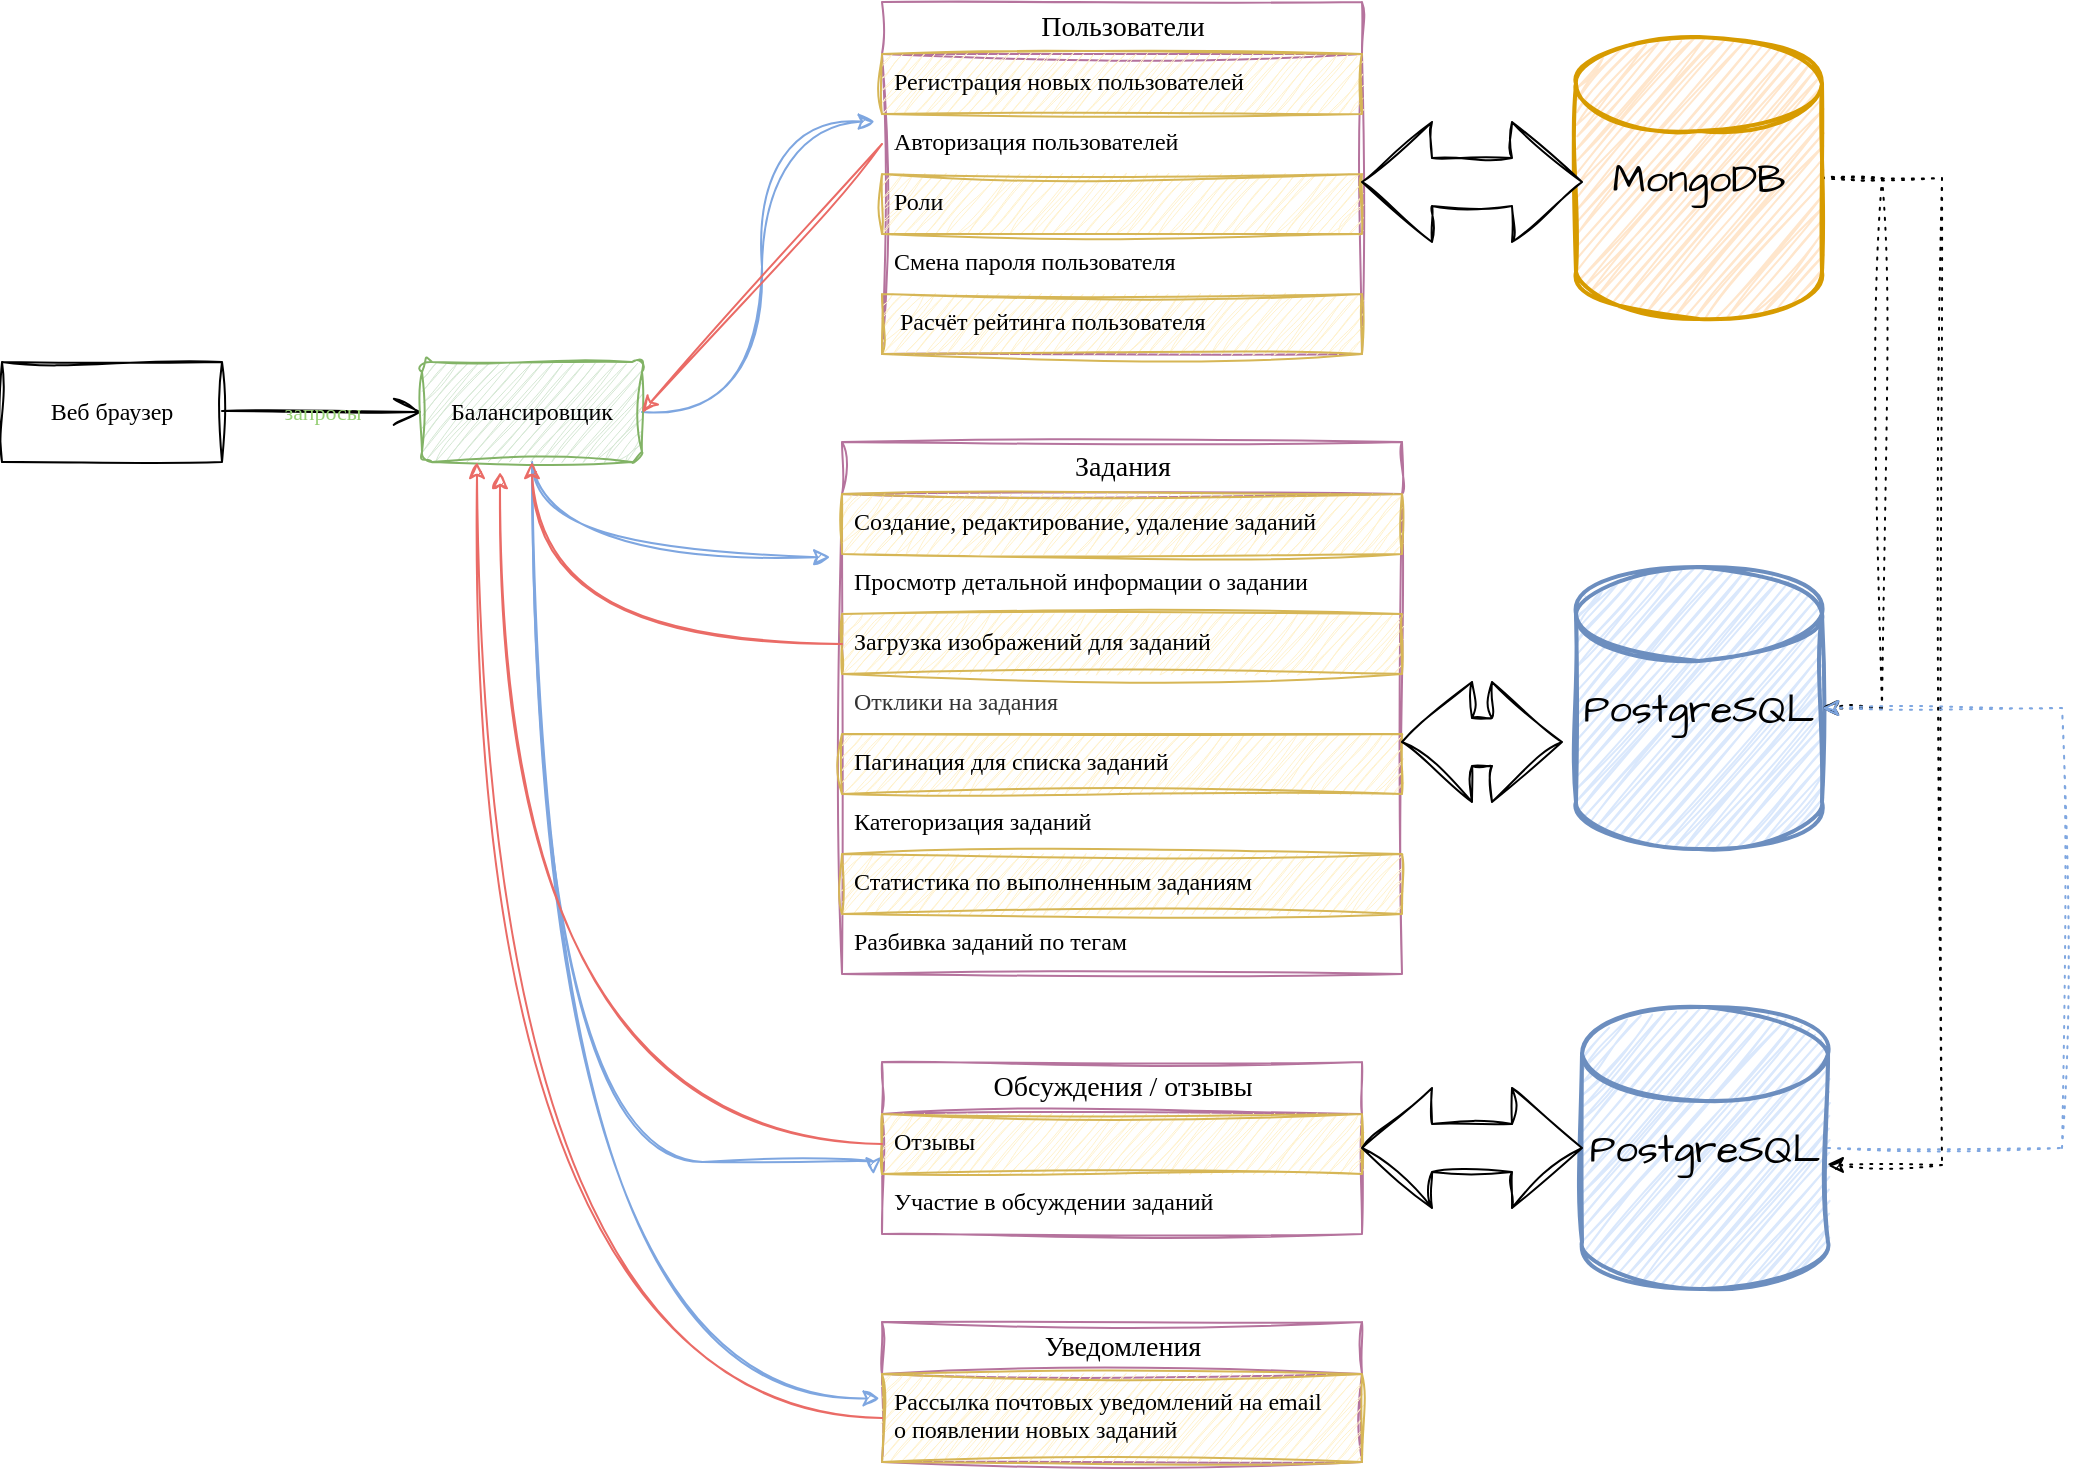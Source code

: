 <mxfile version="21.6.2" type="device">
  <diagram name="Страница 1" id="oFCoiIuU64pQYB3BOULb">
    <mxGraphModel dx="1500" dy="877" grid="1" gridSize="10" guides="1" tooltips="1" connect="1" arrows="1" fold="1" page="1" pageScale="1" pageWidth="827" pageHeight="1169" math="0" shadow="0">
      <root>
        <mxCell id="0" />
        <mxCell id="1" parent="0" />
        <mxCell id="fGo1om18mZqX5DlZngLG-1" value="Веб браузер" style="html=1;whiteSpace=wrap;sketch=1;curveFitting=1;jiggle=2;fontFamily=Comic Sans MS;labelBackgroundColor=none;" vertex="1" parent="1">
          <mxGeometry x="40" y="240" width="110" height="50" as="geometry" />
        </mxCell>
        <mxCell id="fGo1om18mZqX5DlZngLG-3" value="&lt;font color=&quot;#97d077&quot;&gt;запросы&lt;/font&gt;" style="endArrow=open;endFill=1;endSize=12;html=1;rounded=0;fontFamily=Comic Sans MS;verticalAlign=middle;shadow=0;sketch=1;curveFitting=1;jiggle=2;labelBackgroundColor=none;fontColor=default;" edge="1" parent="1">
          <mxGeometry width="160" relative="1" as="geometry">
            <mxPoint x="150" y="264.5" as="sourcePoint" />
            <mxPoint x="250" y="265" as="targetPoint" />
          </mxGeometry>
        </mxCell>
        <mxCell id="fGo1om18mZqX5DlZngLG-16" style="edgeStyle=orthogonalEdgeStyle;rounded=0;sketch=1;hachureGap=4;jiggle=2;curveFitting=1;orthogonalLoop=1;jettySize=auto;html=1;entryX=-0.021;entryY=0.053;entryDx=0;entryDy=0;entryPerimeter=0;fontFamily=Comic Sans MS;fontSize=16;curved=1;strokeColor=#7EA6E0;" edge="1" parent="1" source="fGo1om18mZqX5DlZngLG-5" target="fGo1om18mZqX5DlZngLG-12">
          <mxGeometry relative="1" as="geometry" />
        </mxCell>
        <mxCell id="fGo1om18mZqX5DlZngLG-17" style="edgeStyle=orthogonalEdgeStyle;rounded=0;sketch=1;hachureGap=4;jiggle=2;curveFitting=1;orthogonalLoop=1;jettySize=auto;html=1;exitX=1;exitY=0.5;exitDx=0;exitDy=0;entryX=-0.015;entryY=1.127;entryDx=0;entryDy=0;entryPerimeter=0;fontFamily=Comic Sans MS;fontSize=16;curved=1;strokeColor=#7EA6E0;" edge="1" parent="1" source="fGo1om18mZqX5DlZngLG-5" target="fGo1om18mZqX5DlZngLG-7">
          <mxGeometry relative="1" as="geometry" />
        </mxCell>
        <mxCell id="fGo1om18mZqX5DlZngLG-37" style="edgeStyle=orthogonalEdgeStyle;rounded=0;sketch=1;hachureGap=4;jiggle=2;curveFitting=1;orthogonalLoop=1;jettySize=auto;html=1;exitX=0.5;exitY=1;exitDx=0;exitDy=0;entryX=-0.018;entryY=1.007;entryDx=0;entryDy=0;entryPerimeter=0;fontFamily=Architects Daughter;fontSource=https%3A%2F%2Ffonts.googleapis.com%2Fcss%3Ffamily%3DArchitects%2BDaughter;fontSize=16;curved=1;strokeColor=#7EA6E0;" edge="1" parent="1" source="fGo1om18mZqX5DlZngLG-5" target="fGo1om18mZqX5DlZngLG-32">
          <mxGeometry relative="1" as="geometry">
            <Array as="points">
              <mxPoint x="305" y="640" />
              <mxPoint x="476" y="640" />
            </Array>
          </mxGeometry>
        </mxCell>
        <mxCell id="fGo1om18mZqX5DlZngLG-42" style="edgeStyle=orthogonalEdgeStyle;rounded=0;sketch=1;hachureGap=4;jiggle=2;curveFitting=1;orthogonalLoop=1;jettySize=auto;html=1;exitX=0.5;exitY=1;exitDx=0;exitDy=0;entryX=-0.005;entryY=0.277;entryDx=0;entryDy=0;entryPerimeter=0;fontFamily=Architects Daughter;fontSource=https%3A%2F%2Ffonts.googleapis.com%2Fcss%3Ffamily%3DArchitects%2BDaughter;fontSize=16;curved=1;strokeColor=#7EA6E0;" edge="1" parent="1" source="fGo1om18mZqX5DlZngLG-5" target="fGo1om18mZqX5DlZngLG-40">
          <mxGeometry relative="1" as="geometry" />
        </mxCell>
        <mxCell id="fGo1om18mZqX5DlZngLG-5" value="Балансировщик" style="rounded=1;arcSize=10;whiteSpace=wrap;html=1;align=center;sketch=1;jiggle=2;curveFitting=1;fontFamily=Comic Sans MS;fontSize=12;labelBackgroundColor=none;fillColor=#d5e8d4;strokeColor=#82b366;" vertex="1" parent="1">
          <mxGeometry x="250" y="240" width="110" height="50" as="geometry" />
        </mxCell>
        <mxCell id="fGo1om18mZqX5DlZngLG-6" value="Пользователи" style="swimlane;fontStyle=0;childLayout=stackLayout;horizontal=1;startSize=26;horizontalStack=0;resizeParent=1;resizeParentMax=0;resizeLast=0;collapsible=1;marginBottom=0;align=center;fontSize=14;sketch=1;jiggle=2;curveFitting=1;fontFamily=Comic Sans MS;html=1;labelBackgroundColor=none;strokeColor=#B5739D;" vertex="1" parent="1">
          <mxGeometry x="480" y="60" width="240" height="176" as="geometry" />
        </mxCell>
        <mxCell id="fGo1om18mZqX5DlZngLG-7" value="Регистрация новых пользователей" style="text;strokeColor=#d6b656;fillColor=#fff2cc;spacingLeft=4;spacingRight=4;overflow=hidden;rotatable=0;points=[[0,0.5],[1,0.5]];portConstraint=eastwest;fontSize=12;whiteSpace=wrap;html=1;fontFamily=Comic Sans MS;sketch=1;curveFitting=1;jiggle=2;labelBackgroundColor=none;" vertex="1" parent="fGo1om18mZqX5DlZngLG-6">
          <mxGeometry y="26" width="240" height="30" as="geometry" />
        </mxCell>
        <mxCell id="fGo1om18mZqX5DlZngLG-8" value="Авторизация пользователей" style="text;spacingLeft=4;spacingRight=4;overflow=hidden;rotatable=0;points=[[0,0.5],[1,0.5]];portConstraint=eastwest;fontSize=12;whiteSpace=wrap;html=1;fontFamily=Comic Sans MS;sketch=1;curveFitting=1;jiggle=2;labelBackgroundColor=none;" vertex="1" parent="fGo1om18mZqX5DlZngLG-6">
          <mxGeometry y="56" width="240" height="30" as="geometry" />
        </mxCell>
        <mxCell id="fGo1om18mZqX5DlZngLG-9" value="Роли" style="text;strokeColor=#d6b656;fillColor=#fff2cc;spacingLeft=4;spacingRight=4;overflow=hidden;rotatable=0;points=[[0,0.5],[1,0.5]];portConstraint=eastwest;fontSize=12;whiteSpace=wrap;html=1;fontFamily=Comic Sans MS;sketch=1;curveFitting=1;jiggle=2;labelBackgroundColor=none;" vertex="1" parent="fGo1om18mZqX5DlZngLG-6">
          <mxGeometry y="86" width="240" height="30" as="geometry" />
        </mxCell>
        <mxCell id="fGo1om18mZqX5DlZngLG-23" value="Смена пароля пользователя" style="text;spacingLeft=4;spacingRight=4;overflow=hidden;rotatable=0;points=[[0,0.5],[1,0.5]];portConstraint=eastwest;fontSize=12;whiteSpace=wrap;html=1;fontFamily=Comic Sans MS;sketch=1;curveFitting=1;jiggle=2;labelBackgroundColor=none;" vertex="1" parent="fGo1om18mZqX5DlZngLG-6">
          <mxGeometry y="116" width="240" height="30" as="geometry" />
        </mxCell>
        <mxCell id="fGo1om18mZqX5DlZngLG-24" value="&amp;nbsp;Расчёт рейтинга пользователя" style="text;strokeColor=#d6b656;fillColor=#fff2cc;spacingLeft=4;spacingRight=4;overflow=hidden;rotatable=0;points=[[0,0.5],[1,0.5]];portConstraint=eastwest;fontSize=12;whiteSpace=wrap;html=1;fontFamily=Comic Sans MS;sketch=1;curveFitting=1;jiggle=2;labelBackgroundColor=none;" vertex="1" parent="fGo1om18mZqX5DlZngLG-6">
          <mxGeometry y="146" width="240" height="30" as="geometry" />
        </mxCell>
        <mxCell id="fGo1om18mZqX5DlZngLG-10" value="Задания" style="swimlane;fontStyle=0;childLayout=stackLayout;horizontal=1;startSize=26;horizontalStack=0;resizeParent=1;resizeParentMax=0;resizeLast=0;collapsible=1;marginBottom=0;align=center;fontSize=14;sketch=1;jiggle=2;curveFitting=1;fontFamily=Comic Sans MS;html=1;labelBackgroundColor=none;strokeColor=#B5739D;" vertex="1" parent="1">
          <mxGeometry x="460" y="280" width="280" height="266" as="geometry">
            <mxRectangle x="480" y="207" width="100" height="30" as="alternateBounds" />
          </mxGeometry>
        </mxCell>
        <mxCell id="fGo1om18mZqX5DlZngLG-11" value="Создание, редактирование, удаление заданий" style="text;strokeColor=#d6b656;fillColor=#fff2cc;spacingLeft=4;spacingRight=4;overflow=hidden;rotatable=0;points=[[0,0.5],[1,0.5]];portConstraint=eastwest;fontSize=12;whiteSpace=wrap;html=1;fontFamily=Comic Sans MS;sketch=1;curveFitting=1;jiggle=2;labelBackgroundColor=none;" vertex="1" parent="fGo1om18mZqX5DlZngLG-10">
          <mxGeometry y="26" width="280" height="30" as="geometry" />
        </mxCell>
        <mxCell id="fGo1om18mZqX5DlZngLG-12" value="Просмотр детальной информации о&amp;nbsp;задании" style="text;spacingLeft=4;spacingRight=4;overflow=hidden;rotatable=0;points=[[0,0.5],[1,0.5]];portConstraint=eastwest;fontSize=12;whiteSpace=wrap;html=1;fontFamily=Comic Sans MS;sketch=1;curveFitting=1;jiggle=2;labelBackgroundColor=none;" vertex="1" parent="fGo1om18mZqX5DlZngLG-10">
          <mxGeometry y="56" width="280" height="30" as="geometry" />
        </mxCell>
        <mxCell id="fGo1om18mZqX5DlZngLG-13" value="Загрузка изображений для заданий" style="text;strokeColor=#d6b656;fillColor=#fff2cc;spacingLeft=4;spacingRight=4;overflow=hidden;rotatable=0;points=[[0,0.5],[1,0.5]];portConstraint=eastwest;fontSize=12;whiteSpace=wrap;html=1;fontFamily=Comic Sans MS;sketch=1;curveFitting=1;jiggle=2;labelBackgroundColor=none;" vertex="1" parent="fGo1om18mZqX5DlZngLG-10">
          <mxGeometry y="86" width="280" height="30" as="geometry" />
        </mxCell>
        <mxCell id="fGo1om18mZqX5DlZngLG-20" value="&lt;span style=&quot;color: rgb(51, 51, 51); font-style: normal; font-variant-ligatures: none; font-variant-caps: normal; font-weight: 400; letter-spacing: normal; orphans: 2; text-align: start; text-indent: 0px; text-transform: none; widows: 2; word-spacing: 0px; -webkit-text-stroke-width: 0px; background-color: rgb(255, 255, 255); text-decoration-thickness: initial; text-decoration-style: initial; text-decoration-color: initial; float: none; display: inline !important;&quot;&gt;&lt;font style=&quot;font-size: 12px;&quot;&gt;Отклики на&amp;nbsp;задания&lt;/font&gt;&lt;/span&gt;" style="text;spacingLeft=4;spacingRight=4;overflow=hidden;rotatable=0;points=[[0,0.5],[1,0.5]];portConstraint=eastwest;fontSize=12;whiteSpace=wrap;html=1;fontFamily=Comic Sans MS;sketch=1;curveFitting=1;jiggle=2;labelBackgroundColor=none;" vertex="1" parent="fGo1om18mZqX5DlZngLG-10">
          <mxGeometry y="116" width="280" height="30" as="geometry" />
        </mxCell>
        <mxCell id="fGo1om18mZqX5DlZngLG-21" value="Пагинация для списка заданий" style="text;strokeColor=#d6b656;fillColor=#fff2cc;spacingLeft=4;spacingRight=4;overflow=hidden;rotatable=0;points=[[0,0.5],[1,0.5]];portConstraint=eastwest;fontSize=12;whiteSpace=wrap;html=1;fontFamily=Comic Sans MS;sketch=1;curveFitting=1;jiggle=2;labelBackgroundColor=none;" vertex="1" parent="fGo1om18mZqX5DlZngLG-10">
          <mxGeometry y="146" width="280" height="30" as="geometry" />
        </mxCell>
        <mxCell id="fGo1om18mZqX5DlZngLG-25" value="Категоризация заданий" style="text;spacingLeft=4;spacingRight=4;overflow=hidden;rotatable=0;points=[[0,0.5],[1,0.5]];portConstraint=eastwest;fontSize=12;whiteSpace=wrap;html=1;fontFamily=Comic Sans MS;sketch=1;curveFitting=1;jiggle=2;labelBackgroundColor=none;" vertex="1" parent="fGo1om18mZqX5DlZngLG-10">
          <mxGeometry y="176" width="280" height="30" as="geometry" />
        </mxCell>
        <mxCell id="fGo1om18mZqX5DlZngLG-29" value="Статистика по&amp;nbsp;выполненным заданиям" style="text;spacingLeft=4;spacingRight=4;overflow=hidden;rotatable=0;points=[[0,0.5],[1,0.5]];portConstraint=eastwest;fontSize=12;whiteSpace=wrap;html=1;fontFamily=Comic Sans MS;sketch=1;curveFitting=1;jiggle=2;labelBackgroundColor=none;fillColor=#fff2cc;strokeColor=#d6b656;" vertex="1" parent="fGo1om18mZqX5DlZngLG-10">
          <mxGeometry y="206" width="280" height="30" as="geometry" />
        </mxCell>
        <mxCell id="fGo1om18mZqX5DlZngLG-30" value="Разбивка заданий по&amp;nbsp;тегам" style="text;spacingLeft=4;spacingRight=4;overflow=hidden;rotatable=0;points=[[0,0.5],[1,0.5]];portConstraint=eastwest;fontSize=12;whiteSpace=wrap;html=1;fontFamily=Comic Sans MS;sketch=1;curveFitting=1;jiggle=2;labelBackgroundColor=none;" vertex="1" parent="fGo1om18mZqX5DlZngLG-10">
          <mxGeometry y="236" width="280" height="30" as="geometry" />
        </mxCell>
        <mxCell id="fGo1om18mZqX5DlZngLG-26" style="rounded=0;sketch=1;hachureGap=4;jiggle=2;curveFitting=1;orthogonalLoop=1;jettySize=auto;html=1;exitX=0;exitY=0.5;exitDx=0;exitDy=0;entryX=1;entryY=0.5;entryDx=0;entryDy=0;fontFamily=Architects Daughter;fontSource=https%3A%2F%2Ffonts.googleapis.com%2Fcss%3Ffamily%3DArchitects%2BDaughter;fontSize=16;elbow=vertical;strokeColor=#EA6B66;" edge="1" parent="1" source="fGo1om18mZqX5DlZngLG-8" target="fGo1om18mZqX5DlZngLG-5">
          <mxGeometry relative="1" as="geometry" />
        </mxCell>
        <mxCell id="fGo1om18mZqX5DlZngLG-28" style="edgeStyle=orthogonalEdgeStyle;rounded=0;sketch=1;hachureGap=4;jiggle=2;curveFitting=1;orthogonalLoop=1;jettySize=auto;html=1;exitX=0;exitY=0.5;exitDx=0;exitDy=0;entryX=0.5;entryY=1;entryDx=0;entryDy=0;fontFamily=Architects Daughter;fontSource=https%3A%2F%2Ffonts.googleapis.com%2Fcss%3Ffamily%3DArchitects%2BDaughter;fontSize=16;curved=1;strokeColor=#EA6B66;" edge="1" parent="1" source="fGo1om18mZqX5DlZngLG-13" target="fGo1om18mZqX5DlZngLG-5">
          <mxGeometry relative="1" as="geometry" />
        </mxCell>
        <mxCell id="fGo1om18mZqX5DlZngLG-31" value="Обсуждения / отзывы" style="swimlane;fontStyle=0;childLayout=stackLayout;horizontal=1;startSize=26;horizontalStack=0;resizeParent=1;resizeParentMax=0;resizeLast=0;collapsible=1;marginBottom=0;align=center;fontSize=14;sketch=1;jiggle=2;curveFitting=1;fontFamily=Comic Sans MS;html=1;labelBackgroundColor=none;strokeColor=#B5739D;" vertex="1" parent="1">
          <mxGeometry x="480" y="590" width="240" height="86" as="geometry" />
        </mxCell>
        <mxCell id="fGo1om18mZqX5DlZngLG-32" value="Отзывы" style="text;strokeColor=#d6b656;fillColor=#fff2cc;spacingLeft=4;spacingRight=4;overflow=hidden;rotatable=0;points=[[0,0.5],[1,0.5]];portConstraint=eastwest;fontSize=12;whiteSpace=wrap;html=1;fontFamily=Comic Sans MS;sketch=1;curveFitting=1;jiggle=2;labelBackgroundColor=none;" vertex="1" parent="fGo1om18mZqX5DlZngLG-31">
          <mxGeometry y="26" width="240" height="30" as="geometry" />
        </mxCell>
        <mxCell id="fGo1om18mZqX5DlZngLG-33" value="Участие в&amp;nbsp;обсуждении заданий" style="text;spacingLeft=4;spacingRight=4;overflow=hidden;rotatable=0;points=[[0,0.5],[1,0.5]];portConstraint=eastwest;fontSize=12;whiteSpace=wrap;html=1;fontFamily=Comic Sans MS;sketch=1;curveFitting=1;jiggle=2;labelBackgroundColor=none;" vertex="1" parent="fGo1om18mZqX5DlZngLG-31">
          <mxGeometry y="56" width="240" height="30" as="geometry" />
        </mxCell>
        <mxCell id="fGo1om18mZqX5DlZngLG-38" style="edgeStyle=orthogonalEdgeStyle;rounded=0;sketch=1;hachureGap=4;jiggle=2;curveFitting=1;orthogonalLoop=1;jettySize=auto;html=1;exitX=0;exitY=0.5;exitDx=0;exitDy=0;fontFamily=Architects Daughter;fontSource=https%3A%2F%2Ffonts.googleapis.com%2Fcss%3Ffamily%3DArchitects%2BDaughter;fontSize=16;curved=1;strokeColor=#EA6B66;" edge="1" parent="1" source="fGo1om18mZqX5DlZngLG-32">
          <mxGeometry relative="1" as="geometry">
            <mxPoint x="289" y="295" as="targetPoint" />
          </mxGeometry>
        </mxCell>
        <mxCell id="fGo1om18mZqX5DlZngLG-39" value="Уведомления" style="swimlane;fontStyle=0;childLayout=stackLayout;horizontal=1;startSize=26;horizontalStack=0;resizeParent=1;resizeParentMax=0;resizeLast=0;collapsible=1;marginBottom=0;align=center;fontSize=14;sketch=1;jiggle=2;curveFitting=1;fontFamily=Comic Sans MS;html=1;labelBackgroundColor=none;strokeColor=#B5739D;" vertex="1" parent="1">
          <mxGeometry x="480" y="720" width="240" height="70" as="geometry" />
        </mxCell>
        <mxCell id="fGo1om18mZqX5DlZngLG-40" value="Рассылка почтовых уведомлений на&amp;nbsp;email о&amp;nbsp;появлении новых заданий" style="text;strokeColor=#d6b656;fillColor=#fff2cc;spacingLeft=4;spacingRight=4;overflow=hidden;rotatable=0;points=[[0,0.5],[1,0.5]];portConstraint=eastwest;fontSize=12;whiteSpace=wrap;html=1;fontFamily=Comic Sans MS;sketch=1;curveFitting=1;jiggle=2;labelBackgroundColor=none;" vertex="1" parent="fGo1om18mZqX5DlZngLG-39">
          <mxGeometry y="26" width="240" height="44" as="geometry" />
        </mxCell>
        <mxCell id="fGo1om18mZqX5DlZngLG-43" style="edgeStyle=orthogonalEdgeStyle;rounded=0;sketch=1;hachureGap=4;jiggle=2;curveFitting=1;orthogonalLoop=1;jettySize=auto;html=1;exitX=0;exitY=0.5;exitDx=0;exitDy=0;entryX=0.25;entryY=1;entryDx=0;entryDy=0;fontFamily=Architects Daughter;fontSource=https%3A%2F%2Ffonts.googleapis.com%2Fcss%3Ffamily%3DArchitects%2BDaughter;fontSize=16;curved=1;strokeColor=#EA6B66;" edge="1" parent="1" source="fGo1om18mZqX5DlZngLG-40" target="fGo1om18mZqX5DlZngLG-5">
          <mxGeometry relative="1" as="geometry" />
        </mxCell>
        <mxCell id="fGo1om18mZqX5DlZngLG-44" value="PostgreSQL" style="strokeWidth=2;html=1;shape=mxgraph.flowchart.database;whiteSpace=wrap;sketch=1;hachureGap=4;jiggle=2;curveFitting=1;fontFamily=Architects Daughter;fontSource=https%3A%2F%2Ffonts.googleapis.com%2Fcss%3Ffamily%3DArchitects%2BDaughter;fontSize=20;fillColor=#dae8fc;strokeColor=#6c8ebf;" vertex="1" parent="1">
          <mxGeometry x="827" y="342.5" width="123" height="141" as="geometry" />
        </mxCell>
        <mxCell id="fGo1om18mZqX5DlZngLG-51" style="edgeStyle=entityRelationEdgeStyle;rounded=0;sketch=1;hachureGap=4;jiggle=2;curveFitting=1;orthogonalLoop=1;jettySize=auto;html=1;exitX=1;exitY=0.5;exitDx=0;exitDy=0;exitPerimeter=0;entryX=1;entryY=0.5;entryDx=0;entryDy=0;entryPerimeter=0;fontFamily=Architects Daughter;fontSource=https%3A%2F%2Ffonts.googleapis.com%2Fcss%3Ffamily%3DArchitects%2BDaughter;fontSize=16;dashed=1;dashPattern=1 4;" edge="1" parent="1" source="fGo1om18mZqX5DlZngLG-45" target="fGo1om18mZqX5DlZngLG-44">
          <mxGeometry relative="1" as="geometry" />
        </mxCell>
        <mxCell id="fGo1om18mZqX5DlZngLG-52" style="edgeStyle=orthogonalEdgeStyle;rounded=0;sketch=1;hachureGap=4;jiggle=2;curveFitting=1;orthogonalLoop=1;jettySize=auto;html=1;exitX=1;exitY=0.5;exitDx=0;exitDy=0;exitPerimeter=0;entryX=0.995;entryY=0.56;entryDx=0;entryDy=0;entryPerimeter=0;fontFamily=Architects Daughter;fontSource=https%3A%2F%2Ffonts.googleapis.com%2Fcss%3Ffamily%3DArchitects%2BDaughter;fontSize=16;dashed=1;dashPattern=1 4;" edge="1" parent="1" source="fGo1om18mZqX5DlZngLG-45" target="fGo1om18mZqX5DlZngLG-46">
          <mxGeometry relative="1" as="geometry">
            <Array as="points">
              <mxPoint x="1010" y="148" />
              <mxPoint x="1010" y="642" />
            </Array>
          </mxGeometry>
        </mxCell>
        <mxCell id="fGo1om18mZqX5DlZngLG-45" value="MongoDB" style="strokeWidth=2;html=1;shape=mxgraph.flowchart.database;whiteSpace=wrap;sketch=1;hachureGap=4;jiggle=2;curveFitting=1;fontFamily=Architects Daughter;fontSource=https%3A%2F%2Ffonts.googleapis.com%2Fcss%3Ffamily%3DArchitects%2BDaughter;fontSize=20;fillColor=#ffe6cc;strokeColor=#d79b00;" vertex="1" parent="1">
          <mxGeometry x="827" y="77.5" width="123" height="141" as="geometry" />
        </mxCell>
        <mxCell id="fGo1om18mZqX5DlZngLG-53" style="edgeStyle=orthogonalEdgeStyle;rounded=0;sketch=1;hachureGap=4;jiggle=2;curveFitting=1;orthogonalLoop=1;jettySize=auto;html=1;exitX=1;exitY=0.5;exitDx=0;exitDy=0;exitPerimeter=0;entryX=1;entryY=0.5;entryDx=0;entryDy=0;entryPerimeter=0;fontFamily=Architects Daughter;fontSource=https%3A%2F%2Ffonts.googleapis.com%2Fcss%3Ffamily%3DArchitects%2BDaughter;fontSize=16;strokeColor=#7EA6E0;dashed=1;dashPattern=1 4;" edge="1" parent="1" source="fGo1om18mZqX5DlZngLG-46" target="fGo1om18mZqX5DlZngLG-44">
          <mxGeometry relative="1" as="geometry">
            <Array as="points">
              <mxPoint x="1070" y="633" />
              <mxPoint x="1070" y="413" />
            </Array>
          </mxGeometry>
        </mxCell>
        <mxCell id="fGo1om18mZqX5DlZngLG-46" value="PostgreSQL" style="strokeWidth=2;html=1;shape=mxgraph.flowchart.database;whiteSpace=wrap;sketch=1;hachureGap=4;jiggle=2;curveFitting=1;fontFamily=Architects Daughter;fontSource=https%3A%2F%2Ffonts.googleapis.com%2Fcss%3Ffamily%3DArchitects%2BDaughter;fontSize=20;fillColor=#dae8fc;strokeColor=#6c8ebf;" vertex="1" parent="1">
          <mxGeometry x="830" y="562.5" width="123" height="141" as="geometry" />
        </mxCell>
        <mxCell id="fGo1om18mZqX5DlZngLG-48" value="" style="html=1;shadow=0;dashed=0;align=center;verticalAlign=middle;shape=mxgraph.arrows2.twoWayArrow;dy=0.6;dx=35;sketch=1;hachureGap=4;jiggle=2;curveFitting=1;fontFamily=Architects Daughter;fontSource=https%3A%2F%2Ffonts.googleapis.com%2Fcss%3Ffamily%3DArchitects%2BDaughter;fontSize=20;" vertex="1" parent="1">
          <mxGeometry x="720" y="120" width="110" height="60" as="geometry" />
        </mxCell>
        <mxCell id="fGo1om18mZqX5DlZngLG-49" value="" style="html=1;shadow=0;dashed=0;align=center;verticalAlign=middle;shape=mxgraph.arrows2.twoWayArrow;dy=0.6;dx=35;sketch=1;hachureGap=4;jiggle=2;curveFitting=1;fontFamily=Architects Daughter;fontSource=https%3A%2F%2Ffonts.googleapis.com%2Fcss%3Ffamily%3DArchitects%2BDaughter;fontSize=20;" vertex="1" parent="1">
          <mxGeometry x="740" y="400" width="80" height="60" as="geometry" />
        </mxCell>
        <mxCell id="fGo1om18mZqX5DlZngLG-50" value="" style="html=1;shadow=0;dashed=0;align=center;verticalAlign=middle;shape=mxgraph.arrows2.twoWayArrow;dy=0.6;dx=35;sketch=1;hachureGap=4;jiggle=2;curveFitting=1;fontFamily=Architects Daughter;fontSource=https%3A%2F%2Ffonts.googleapis.com%2Fcss%3Ffamily%3DArchitects%2BDaughter;fontSize=20;" vertex="1" parent="1">
          <mxGeometry x="720" y="603" width="110" height="60" as="geometry" />
        </mxCell>
      </root>
    </mxGraphModel>
  </diagram>
</mxfile>
